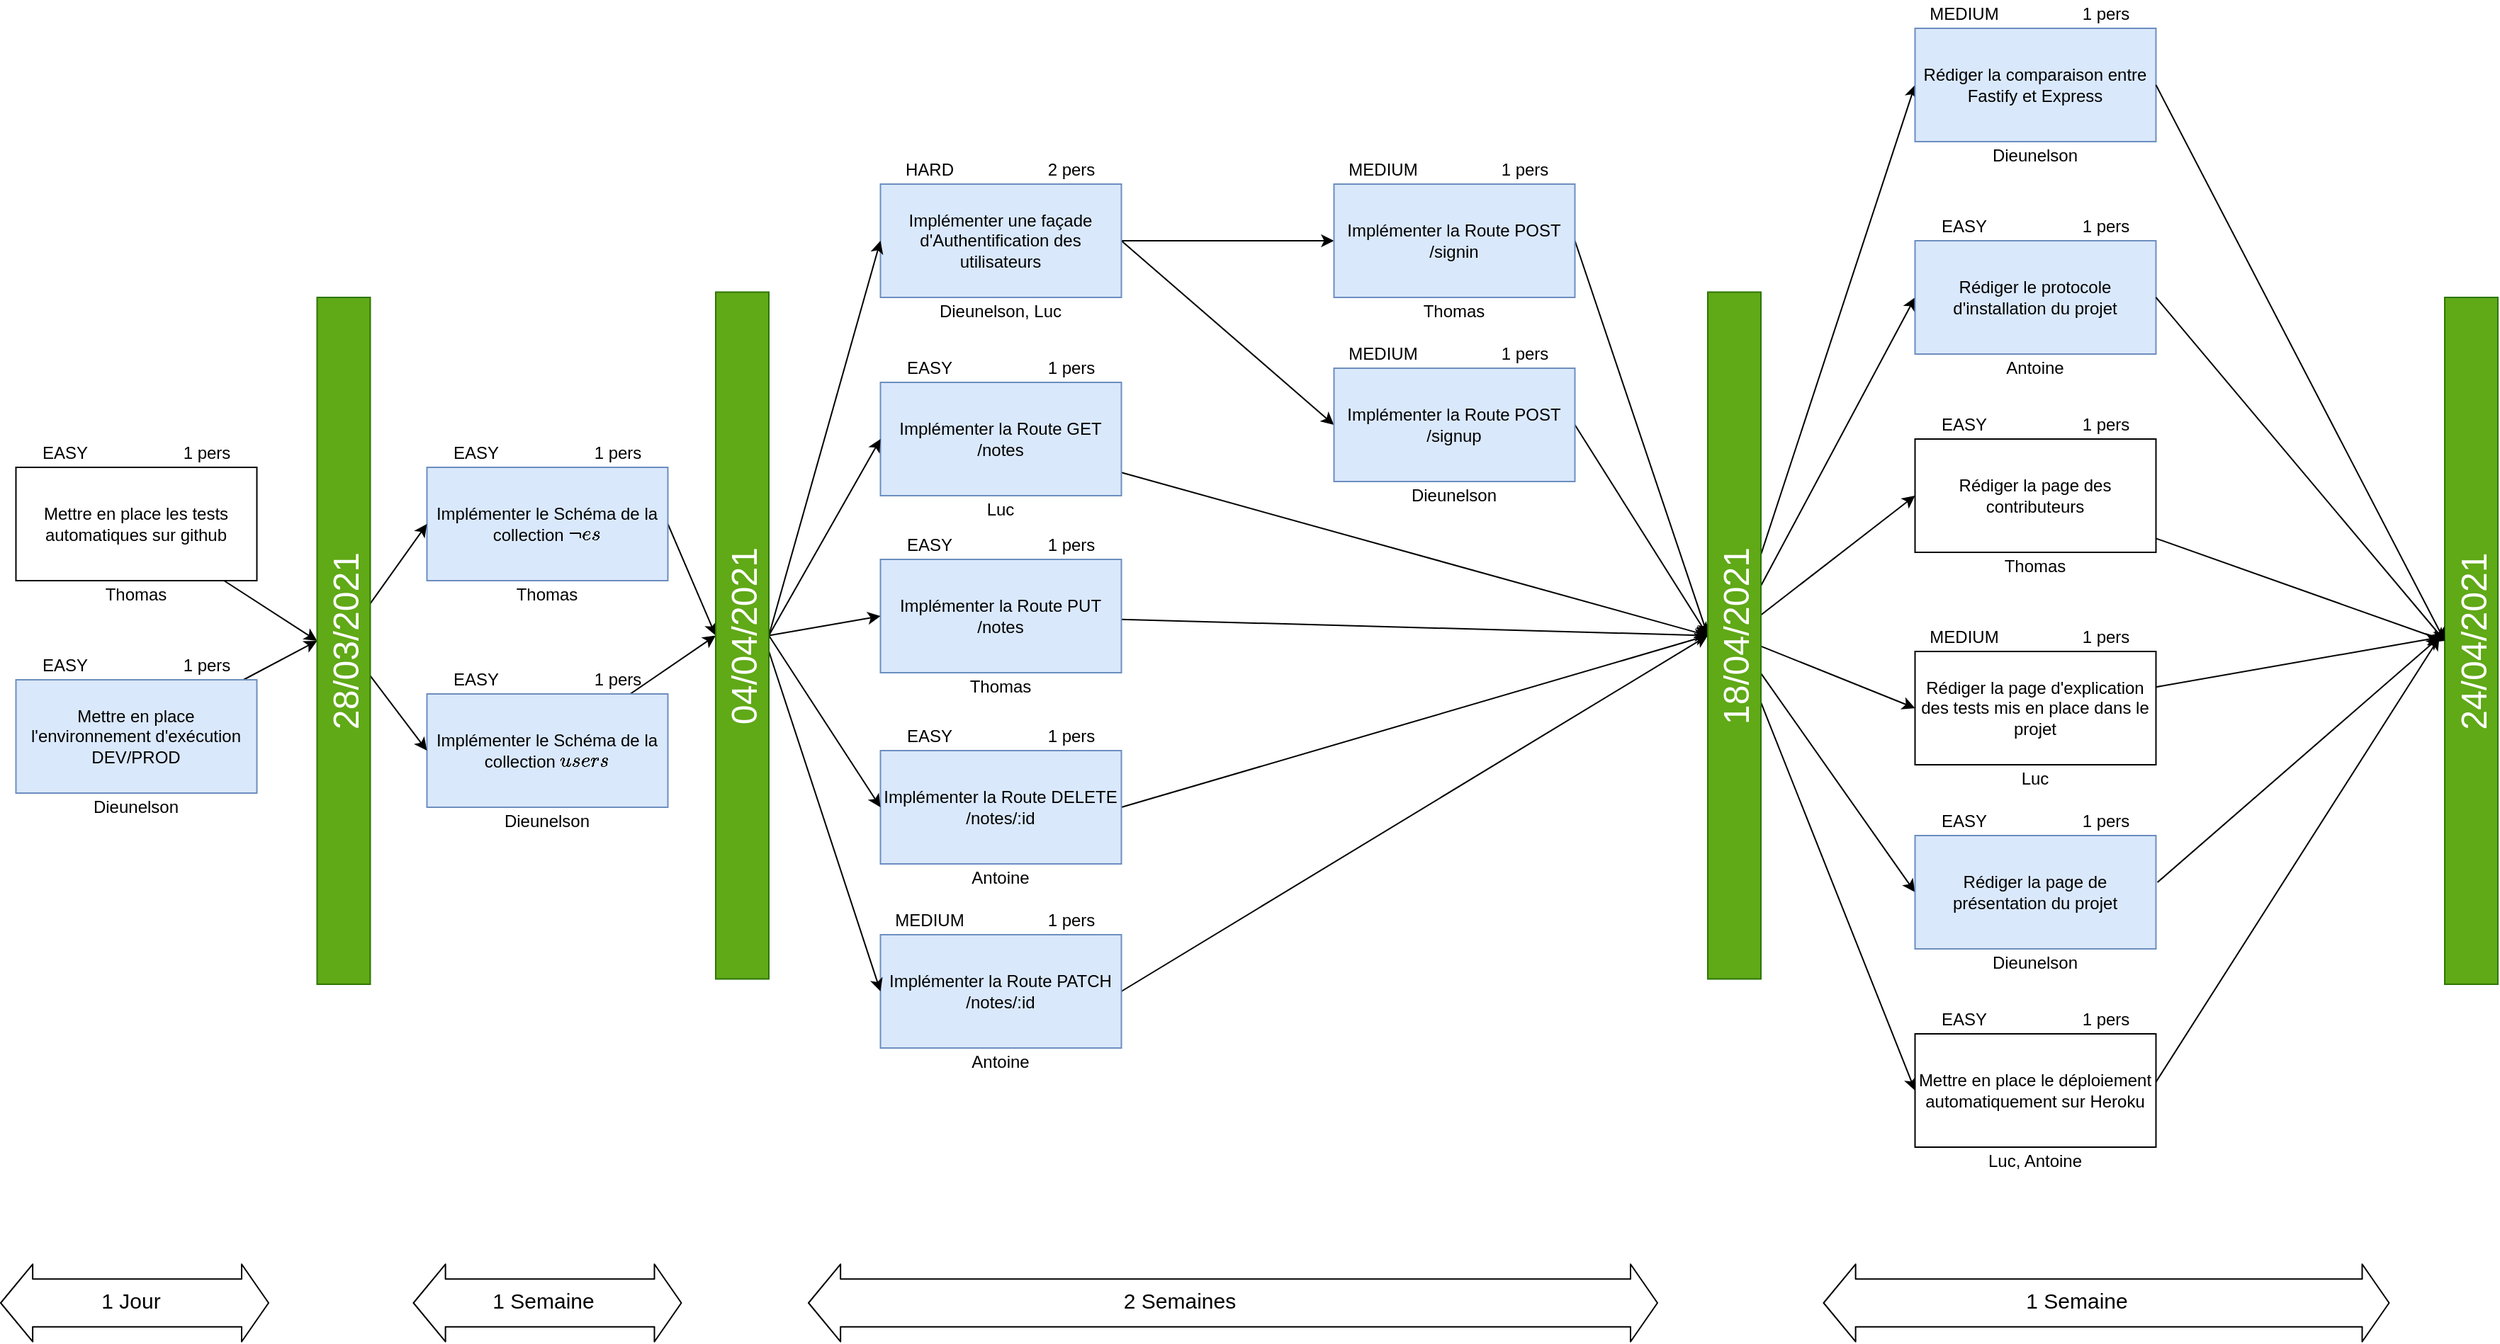 <mxfile version="14.4.3" type="device"><diagram id="i-ojOL6NpNpoXM6lNAal" name="Page-1"><mxGraphModel dx="2172" dy="1612" grid="1" gridSize="10" guides="1" tooltips="1" connect="1" arrows="1" fold="1" page="1" pageScale="1" pageWidth="850" pageHeight="1100" math="0" shadow="0"><root><mxCell id="0"/><mxCell id="1" parent="0"/><mxCell id="rEENhcQe33hdsMdvbnNJ-15" style="rounded=0;orthogonalLoop=1;jettySize=auto;html=1;entryX=0.5;entryY=0;entryDx=0;entryDy=0;" parent="1" source="rEENhcQe33hdsMdvbnNJ-1" target="rEENhcQe33hdsMdvbnNJ-14" edge="1"><mxGeometry relative="1" as="geometry"/></mxCell><mxCell id="rEENhcQe33hdsMdvbnNJ-1" value="Mettre en place les tests automatiques sur github" style="rounded=0;whiteSpace=wrap;html=1;" parent="1" vertex="1"><mxGeometry x="121.25" y="450" width="170" height="80" as="geometry"/></mxCell><mxCell id="rEENhcQe33hdsMdvbnNJ-16" style="edgeStyle=none;rounded=0;orthogonalLoop=1;jettySize=auto;html=1;entryX=0.5;entryY=0;entryDx=0;entryDy=0;" parent="1" source="rEENhcQe33hdsMdvbnNJ-4" target="rEENhcQe33hdsMdvbnNJ-14" edge="1"><mxGeometry relative="1" as="geometry"/></mxCell><mxCell id="rEENhcQe33hdsMdvbnNJ-4" value="Mettre en place l'environnement d'exécution DEV/PROD" style="rounded=0;whiteSpace=wrap;html=1;fillColor=#dae8fc;strokeColor=#6c8ebf;" parent="1" vertex="1"><mxGeometry x="121.25" y="600" width="170" height="80" as="geometry"/></mxCell><mxCell id="rEENhcQe33hdsMdvbnNJ-20" style="edgeStyle=none;rounded=0;orthogonalLoop=1;jettySize=auto;html=1;entryX=0.5;entryY=0;entryDx=0;entryDy=0;exitX=1;exitY=0.5;exitDx=0;exitDy=0;" parent="1" source="rEENhcQe33hdsMdvbnNJ-5" target="YGO5GV4Z8s5YqzsS5OAP-1" edge="1"><mxGeometry relative="1" as="geometry"><mxPoint x="621.25" y="570" as="targetPoint"/></mxGeometry></mxCell><mxCell id="rEENhcQe33hdsMdvbnNJ-5" value="Implémenter le Schéma de la collection `notes`" style="rounded=0;whiteSpace=wrap;html=1;fillColor=#dae8fc;strokeColor=#6c8ebf;" parent="1" vertex="1"><mxGeometry x="411.25" y="450" width="170" height="80" as="geometry"/></mxCell><mxCell id="rEENhcQe33hdsMdvbnNJ-22" style="edgeStyle=none;rounded=0;orthogonalLoop=1;jettySize=auto;html=1;entryX=0.5;entryY=0;entryDx=0;entryDy=0;" parent="1" source="rEENhcQe33hdsMdvbnNJ-6" target="YGO5GV4Z8s5YqzsS5OAP-1" edge="1"><mxGeometry relative="1" as="geometry"><mxPoint x="621.25" y="570" as="targetPoint"/></mxGeometry></mxCell><mxCell id="rEENhcQe33hdsMdvbnNJ-6" value="Implémenter le Schéma de la collection `users`" style="rounded=0;whiteSpace=wrap;html=1;fillColor=#dae8fc;strokeColor=#6c8ebf;" parent="1" vertex="1"><mxGeometry x="411.25" y="610" width="170" height="80" as="geometry"/></mxCell><mxCell id="rEENhcQe33hdsMdvbnNJ-28" style="edgeStyle=none;rounded=0;orthogonalLoop=1;jettySize=auto;html=1;entryX=0;entryY=0.5;entryDx=0;entryDy=0;exitX=1;exitY=0.5;exitDx=0;exitDy=0;" parent="1" source="rEENhcQe33hdsMdvbnNJ-7" target="rEENhcQe33hdsMdvbnNJ-12" edge="1"><mxGeometry relative="1" as="geometry"/></mxCell><mxCell id="rEENhcQe33hdsMdvbnNJ-29" style="edgeStyle=none;rounded=0;orthogonalLoop=1;jettySize=auto;html=1;entryX=0;entryY=0.5;entryDx=0;entryDy=0;exitX=1;exitY=0.5;exitDx=0;exitDy=0;" parent="1" source="rEENhcQe33hdsMdvbnNJ-7" target="rEENhcQe33hdsMdvbnNJ-13" edge="1"><mxGeometry relative="1" as="geometry"/></mxCell><mxCell id="rEENhcQe33hdsMdvbnNJ-7" value="Implémenter une façade d'Authentification des utilisateurs" style="rounded=0;whiteSpace=wrap;html=1;fillColor=#dae8fc;strokeColor=#6c8ebf;" parent="1" vertex="1"><mxGeometry x="731.25" y="250" width="170" height="80" as="geometry"/></mxCell><mxCell id="rEENhcQe33hdsMdvbnNJ-35" style="edgeStyle=none;rounded=0;orthogonalLoop=1;jettySize=auto;html=1;entryX=0.5;entryY=0;entryDx=0;entryDy=0;exitX=1;exitY=0.5;exitDx=0;exitDy=0;" parent="1" source="rEENhcQe33hdsMdvbnNJ-8" target="YGO5GV4Z8s5YqzsS5OAP-3" edge="1"><mxGeometry relative="1" as="geometry"><mxPoint x="1306.25" y="555" as="targetPoint"/></mxGeometry></mxCell><mxCell id="rEENhcQe33hdsMdvbnNJ-8" value="Implémenter la Route DELETE /notes/:id" style="rounded=0;whiteSpace=wrap;html=1;fillColor=#dae8fc;strokeColor=#6c8ebf;" parent="1" vertex="1"><mxGeometry x="731.25" y="650" width="170" height="80" as="geometry"/></mxCell><mxCell id="rEENhcQe33hdsMdvbnNJ-36" style="edgeStyle=none;rounded=0;orthogonalLoop=1;jettySize=auto;html=1;entryX=0.5;entryY=0;entryDx=0;entryDy=0;exitX=1;exitY=0.5;exitDx=0;exitDy=0;" parent="1" source="rEENhcQe33hdsMdvbnNJ-9" target="YGO5GV4Z8s5YqzsS5OAP-3" edge="1"><mxGeometry relative="1" as="geometry"><mxPoint x="1306.25" y="555" as="targetPoint"/></mxGeometry></mxCell><mxCell id="rEENhcQe33hdsMdvbnNJ-9" value="Implémenter la Route PATCH /notes/:id" style="rounded=0;whiteSpace=wrap;html=1;fillColor=#dae8fc;strokeColor=#6c8ebf;" parent="1" vertex="1"><mxGeometry x="731.25" y="780" width="170" height="80" as="geometry"/></mxCell><mxCell id="rEENhcQe33hdsMdvbnNJ-34" style="edgeStyle=none;rounded=0;orthogonalLoop=1;jettySize=auto;html=1;entryX=0.5;entryY=0;entryDx=0;entryDy=0;" parent="1" source="rEENhcQe33hdsMdvbnNJ-10" target="YGO5GV4Z8s5YqzsS5OAP-3" edge="1"><mxGeometry relative="1" as="geometry"><mxPoint x="1306.25" y="555" as="targetPoint"/></mxGeometry></mxCell><mxCell id="rEENhcQe33hdsMdvbnNJ-10" value="Implémenter la Route PUT /notes" style="rounded=0;whiteSpace=wrap;html=1;fillColor=#dae8fc;strokeColor=#6c8ebf;" parent="1" vertex="1"><mxGeometry x="731.25" y="515" width="170" height="80" as="geometry"/></mxCell><mxCell id="rEENhcQe33hdsMdvbnNJ-33" style="edgeStyle=none;rounded=0;orthogonalLoop=1;jettySize=auto;html=1;entryX=0.5;entryY=0;entryDx=0;entryDy=0;" parent="1" source="rEENhcQe33hdsMdvbnNJ-11" target="YGO5GV4Z8s5YqzsS5OAP-3" edge="1"><mxGeometry relative="1" as="geometry"><mxPoint x="1306.25" y="555" as="targetPoint"/></mxGeometry></mxCell><mxCell id="rEENhcQe33hdsMdvbnNJ-11" value="Implémenter la Route GET /notes" style="rounded=0;whiteSpace=wrap;html=1;fillColor=#dae8fc;strokeColor=#6c8ebf;" parent="1" vertex="1"><mxGeometry x="731.25" y="390" width="170" height="80" as="geometry"/></mxCell><mxCell id="rEENhcQe33hdsMdvbnNJ-31" style="rounded=0;orthogonalLoop=1;jettySize=auto;html=1;entryX=0.5;entryY=0;entryDx=0;entryDy=0;exitX=1;exitY=0.5;exitDx=0;exitDy=0;" parent="1" source="rEENhcQe33hdsMdvbnNJ-12" target="YGO5GV4Z8s5YqzsS5OAP-3" edge="1"><mxGeometry relative="1" as="geometry"><mxPoint x="1306.25" y="555" as="targetPoint"/></mxGeometry></mxCell><mxCell id="rEENhcQe33hdsMdvbnNJ-12" value="Implémenter la Route POST /signin" style="rounded=0;whiteSpace=wrap;html=1;fillColor=#dae8fc;strokeColor=#6c8ebf;" parent="1" vertex="1"><mxGeometry x="1051.25" y="250" width="170" height="80" as="geometry"/></mxCell><mxCell id="rEENhcQe33hdsMdvbnNJ-32" style="edgeStyle=none;rounded=0;orthogonalLoop=1;jettySize=auto;html=1;exitX=1;exitY=0.5;exitDx=0;exitDy=0;entryX=0.5;entryY=0;entryDx=0;entryDy=0;" parent="1" source="rEENhcQe33hdsMdvbnNJ-13" edge="1" target="YGO5GV4Z8s5YqzsS5OAP-3"><mxGeometry relative="1" as="geometry"><mxPoint x="1311.25" y="560" as="targetPoint"/></mxGeometry></mxCell><mxCell id="rEENhcQe33hdsMdvbnNJ-13" value="Implémenter la Route POST /signup" style="rounded=0;whiteSpace=wrap;html=1;fillColor=#dae8fc;strokeColor=#6c8ebf;" parent="1" vertex="1"><mxGeometry x="1051.25" y="380" width="170" height="80" as="geometry"/></mxCell><mxCell id="rEENhcQe33hdsMdvbnNJ-17" style="edgeStyle=none;rounded=0;orthogonalLoop=1;jettySize=auto;html=1;entryX=0;entryY=0.5;entryDx=0;entryDy=0;" parent="1" source="rEENhcQe33hdsMdvbnNJ-14" target="rEENhcQe33hdsMdvbnNJ-5" edge="1"><mxGeometry relative="1" as="geometry"/></mxCell><mxCell id="rEENhcQe33hdsMdvbnNJ-18" style="edgeStyle=none;rounded=0;orthogonalLoop=1;jettySize=auto;html=1;entryX=0;entryY=0.5;entryDx=0;entryDy=0;" parent="1" source="rEENhcQe33hdsMdvbnNJ-14" target="rEENhcQe33hdsMdvbnNJ-6" edge="1"><mxGeometry relative="1" as="geometry"/></mxCell><mxCell id="rEENhcQe33hdsMdvbnNJ-14" value="&lt;font style=&quot;font-size: 25px&quot;&gt;28/03/2021&lt;/font&gt;" style="rounded=0;whiteSpace=wrap;html=1;fillColor=#60a917;strokeColor=#2D7600;fontColor=#ffffff;rotation=-90;" parent="1" vertex="1"><mxGeometry x="110" y="553.75" width="485" height="37.5" as="geometry"/></mxCell><mxCell id="rEENhcQe33hdsMdvbnNJ-23" style="edgeStyle=none;rounded=0;orthogonalLoop=1;jettySize=auto;html=1;entryX=0;entryY=0.5;entryDx=0;entryDy=0;exitX=0.5;exitY=1;exitDx=0;exitDy=0;" parent="1" source="YGO5GV4Z8s5YqzsS5OAP-1" target="rEENhcQe33hdsMdvbnNJ-7" edge="1"><mxGeometry relative="1" as="geometry"><mxPoint x="641.25" y="542" as="sourcePoint"/></mxGeometry></mxCell><mxCell id="rEENhcQe33hdsMdvbnNJ-24" style="edgeStyle=none;rounded=0;orthogonalLoop=1;jettySize=auto;html=1;entryX=0;entryY=0.5;entryDx=0;entryDy=0;exitX=0.5;exitY=1;exitDx=0;exitDy=0;" parent="1" source="YGO5GV4Z8s5YqzsS5OAP-1" target="rEENhcQe33hdsMdvbnNJ-11" edge="1"><mxGeometry relative="1" as="geometry"><mxPoint x="641.25" y="556" as="sourcePoint"/></mxGeometry></mxCell><mxCell id="rEENhcQe33hdsMdvbnNJ-25" style="edgeStyle=none;rounded=0;orthogonalLoop=1;jettySize=auto;html=1;entryX=0;entryY=0.5;entryDx=0;entryDy=0;exitX=0.5;exitY=1;exitDx=0;exitDy=0;" parent="1" source="YGO5GV4Z8s5YqzsS5OAP-1" target="rEENhcQe33hdsMdvbnNJ-10" edge="1"><mxGeometry relative="1" as="geometry"><mxPoint x="641.25" y="568.5" as="sourcePoint"/></mxGeometry></mxCell><mxCell id="rEENhcQe33hdsMdvbnNJ-26" style="edgeStyle=none;rounded=0;orthogonalLoop=1;jettySize=auto;html=1;entryX=0;entryY=0.5;entryDx=0;entryDy=0;exitX=0.5;exitY=1;exitDx=0;exitDy=0;" parent="1" source="YGO5GV4Z8s5YqzsS5OAP-1" target="rEENhcQe33hdsMdvbnNJ-8" edge="1"><mxGeometry relative="1" as="geometry"><mxPoint x="641.25" y="582" as="sourcePoint"/></mxGeometry></mxCell><mxCell id="rEENhcQe33hdsMdvbnNJ-27" style="edgeStyle=none;rounded=0;orthogonalLoop=1;jettySize=auto;html=1;entryX=0;entryY=0.5;entryDx=0;entryDy=0;exitX=0.477;exitY=1;exitDx=0;exitDy=0;exitPerimeter=0;" parent="1" source="YGO5GV4Z8s5YqzsS5OAP-1" target="rEENhcQe33hdsMdvbnNJ-9" edge="1"><mxGeometry relative="1" as="geometry"><mxPoint x="641.25" y="595" as="sourcePoint"/></mxGeometry></mxCell><mxCell id="rEENhcQe33hdsMdvbnNJ-37" style="edgeStyle=none;rounded=0;orthogonalLoop=1;jettySize=auto;html=1;entryX=0;entryY=0.5;entryDx=0;entryDy=0;" parent="1" source="YGO5GV4Z8s5YqzsS5OAP-3" target="rEENhcQe33hdsMdvbnNJ-2" edge="1"><mxGeometry relative="1" as="geometry"><mxPoint x="1326.25" y="555" as="sourcePoint"/></mxGeometry></mxCell><mxCell id="rEENhcQe33hdsMdvbnNJ-38" value="1 pers" style="text;html=1;strokeColor=none;fillColor=none;align=center;verticalAlign=middle;whiteSpace=wrap;rounded=0;" parent="1" vertex="1"><mxGeometry x="221.25" y="430" width="70" height="20" as="geometry"/></mxCell><mxCell id="rEENhcQe33hdsMdvbnNJ-39" value="1 pers" style="text;html=1;strokeColor=none;fillColor=none;align=center;verticalAlign=middle;whiteSpace=wrap;rounded=0;" parent="1" vertex="1"><mxGeometry x="511.25" y="430" width="70" height="20" as="geometry"/></mxCell><mxCell id="rEENhcQe33hdsMdvbnNJ-40" value="1 pers" style="text;html=1;strokeColor=none;fillColor=none;align=center;verticalAlign=middle;whiteSpace=wrap;rounded=0;" parent="1" vertex="1"><mxGeometry x="511.25" y="590" width="70" height="20" as="geometry"/></mxCell><mxCell id="rEENhcQe33hdsMdvbnNJ-41" value="2 pers" style="text;html=1;strokeColor=none;fillColor=none;align=center;verticalAlign=middle;whiteSpace=wrap;rounded=0;" parent="1" vertex="1"><mxGeometry x="831.25" y="230" width="70" height="20" as="geometry"/></mxCell><mxCell id="rEENhcQe33hdsMdvbnNJ-42" value="1 pers" style="text;html=1;strokeColor=none;fillColor=none;align=center;verticalAlign=middle;whiteSpace=wrap;rounded=0;" parent="1" vertex="1"><mxGeometry x="831.25" y="370" width="70" height="20" as="geometry"/></mxCell><mxCell id="rEENhcQe33hdsMdvbnNJ-43" value="1 pers" style="text;html=1;strokeColor=none;fillColor=none;align=center;verticalAlign=middle;whiteSpace=wrap;rounded=0;" parent="1" vertex="1"><mxGeometry x="831.25" y="495" width="70" height="20" as="geometry"/></mxCell><mxCell id="rEENhcQe33hdsMdvbnNJ-44" value="1 pers" style="text;html=1;strokeColor=none;fillColor=none;align=center;verticalAlign=middle;whiteSpace=wrap;rounded=0;" parent="1" vertex="1"><mxGeometry x="831.25" y="630" width="70" height="20" as="geometry"/></mxCell><mxCell id="rEENhcQe33hdsMdvbnNJ-45" value="1 pers" style="text;html=1;strokeColor=none;fillColor=none;align=center;verticalAlign=middle;whiteSpace=wrap;rounded=0;" parent="1" vertex="1"><mxGeometry x="831.25" y="760" width="70" height="20" as="geometry"/></mxCell><mxCell id="rEENhcQe33hdsMdvbnNJ-46" value="1 pers" style="text;html=1;strokeColor=none;fillColor=none;align=center;verticalAlign=middle;whiteSpace=wrap;rounded=0;" parent="1" vertex="1"><mxGeometry x="221.25" y="580" width="70" height="20" as="geometry"/></mxCell><mxCell id="rEENhcQe33hdsMdvbnNJ-47" value="1 pers" style="text;html=1;strokeColor=none;fillColor=none;align=center;verticalAlign=middle;whiteSpace=wrap;rounded=0;" parent="1" vertex="1"><mxGeometry x="1151.25" y="230" width="70" height="20" as="geometry"/></mxCell><mxCell id="rEENhcQe33hdsMdvbnNJ-48" value="1 pers" style="text;html=1;strokeColor=none;fillColor=none;align=center;verticalAlign=middle;whiteSpace=wrap;rounded=0;" parent="1" vertex="1"><mxGeometry x="1151.25" y="360" width="70" height="20" as="geometry"/></mxCell><mxCell id="rEENhcQe33hdsMdvbnNJ-51" value="MEDIUM" style="text;html=1;strokeColor=none;fillColor=none;align=center;verticalAlign=middle;whiteSpace=wrap;rounded=0;" parent="1" vertex="1"><mxGeometry x="1051.25" y="230" width="70" height="20" as="geometry"/></mxCell><mxCell id="rEENhcQe33hdsMdvbnNJ-52" value="MEDIUM" style="text;html=1;strokeColor=none;fillColor=none;align=center;verticalAlign=middle;whiteSpace=wrap;rounded=0;" parent="1" vertex="1"><mxGeometry x="1051.25" y="360" width="70" height="20" as="geometry"/></mxCell><mxCell id="rEENhcQe33hdsMdvbnNJ-53" value="HARD" style="text;html=1;strokeColor=none;fillColor=none;align=center;verticalAlign=middle;whiteSpace=wrap;rounded=0;" parent="1" vertex="1"><mxGeometry x="731.25" y="230" width="70" height="20" as="geometry"/></mxCell><mxCell id="rEENhcQe33hdsMdvbnNJ-54" value="EASY" style="text;html=1;strokeColor=none;fillColor=none;align=center;verticalAlign=middle;whiteSpace=wrap;rounded=0;" parent="1" vertex="1"><mxGeometry x="731.25" y="370" width="70" height="20" as="geometry"/></mxCell><mxCell id="rEENhcQe33hdsMdvbnNJ-55" value="EASY" style="text;html=1;strokeColor=none;fillColor=none;align=center;verticalAlign=middle;whiteSpace=wrap;rounded=0;" parent="1" vertex="1"><mxGeometry x="731.25" y="495" width="70" height="20" as="geometry"/></mxCell><mxCell id="rEENhcQe33hdsMdvbnNJ-56" value="EASY" style="text;html=1;strokeColor=none;fillColor=none;align=center;verticalAlign=middle;whiteSpace=wrap;rounded=0;" parent="1" vertex="1"><mxGeometry x="731.25" y="630" width="70" height="20" as="geometry"/></mxCell><mxCell id="rEENhcQe33hdsMdvbnNJ-57" value="MEDIUM" style="text;html=1;strokeColor=none;fillColor=none;align=center;verticalAlign=middle;whiteSpace=wrap;rounded=0;" parent="1" vertex="1"><mxGeometry x="731.25" y="760" width="70" height="20" as="geometry"/></mxCell><mxCell id="rEENhcQe33hdsMdvbnNJ-58" value="EASY" style="text;html=1;strokeColor=none;fillColor=none;align=center;verticalAlign=middle;whiteSpace=wrap;rounded=0;" parent="1" vertex="1"><mxGeometry x="411.25" y="430" width="70" height="20" as="geometry"/></mxCell><mxCell id="rEENhcQe33hdsMdvbnNJ-59" value="EASY" style="text;html=1;strokeColor=none;fillColor=none;align=center;verticalAlign=middle;whiteSpace=wrap;rounded=0;" parent="1" vertex="1"><mxGeometry x="411.25" y="590" width="70" height="20" as="geometry"/></mxCell><mxCell id="rEENhcQe33hdsMdvbnNJ-60" value="EASY" style="text;html=1;strokeColor=none;fillColor=none;align=center;verticalAlign=middle;whiteSpace=wrap;rounded=0;" parent="1" vertex="1"><mxGeometry x="121.25" y="580" width="70" height="20" as="geometry"/></mxCell><mxCell id="rEENhcQe33hdsMdvbnNJ-61" value="EASY" style="text;html=1;strokeColor=none;fillColor=none;align=center;verticalAlign=middle;whiteSpace=wrap;rounded=0;" parent="1" vertex="1"><mxGeometry x="121.25" y="430" width="70" height="20" as="geometry"/></mxCell><mxCell id="rEENhcQe33hdsMdvbnNJ-62" value="Antoine" style="text;html=1;strokeColor=none;fillColor=none;align=center;verticalAlign=middle;whiteSpace=wrap;rounded=0;" parent="1" vertex="1"><mxGeometry x="781.25" y="860" width="70" height="20" as="geometry"/></mxCell><mxCell id="rEENhcQe33hdsMdvbnNJ-63" value="Antoine" style="text;html=1;strokeColor=none;fillColor=none;align=center;verticalAlign=middle;whiteSpace=wrap;rounded=0;" parent="1" vertex="1"><mxGeometry x="781.25" y="730" width="70" height="20" as="geometry"/></mxCell><mxCell id="rEENhcQe33hdsMdvbnNJ-64" value="Thomas" style="text;html=1;strokeColor=none;fillColor=none;align=center;verticalAlign=middle;whiteSpace=wrap;rounded=0;" parent="1" vertex="1"><mxGeometry x="781.25" y="595" width="70" height="20" as="geometry"/></mxCell><mxCell id="rEENhcQe33hdsMdvbnNJ-65" value="Luc" style="text;html=1;strokeColor=none;fillColor=none;align=center;verticalAlign=middle;whiteSpace=wrap;rounded=0;" parent="1" vertex="1"><mxGeometry x="781.25" y="470" width="70" height="20" as="geometry"/></mxCell><mxCell id="rEENhcQe33hdsMdvbnNJ-66" value="Dieunelson, Luc" style="text;html=1;strokeColor=none;fillColor=none;align=center;verticalAlign=middle;whiteSpace=wrap;rounded=0;" parent="1" vertex="1"><mxGeometry x="756.25" y="330" width="120" height="20" as="geometry"/></mxCell><mxCell id="rEENhcQe33hdsMdvbnNJ-67" value="Dieunelson" style="text;html=1;strokeColor=none;fillColor=none;align=center;verticalAlign=middle;whiteSpace=wrap;rounded=0;" parent="1" vertex="1"><mxGeometry x="146.25" y="680" width="120" height="20" as="geometry"/></mxCell><mxCell id="rEENhcQe33hdsMdvbnNJ-68" value="Thomas" style="text;html=1;strokeColor=none;fillColor=none;align=center;verticalAlign=middle;whiteSpace=wrap;rounded=0;" parent="1" vertex="1"><mxGeometry x="1076.25" y="330" width="120" height="20" as="geometry"/></mxCell><mxCell id="rEENhcQe33hdsMdvbnNJ-69" value="Dieunelson" style="text;html=1;strokeColor=none;fillColor=none;align=center;verticalAlign=middle;whiteSpace=wrap;rounded=0;" parent="1" vertex="1"><mxGeometry x="1076.25" y="460" width="120" height="20" as="geometry"/></mxCell><mxCell id="rEENhcQe33hdsMdvbnNJ-70" value="Thomas" style="text;html=1;strokeColor=none;fillColor=none;align=center;verticalAlign=middle;whiteSpace=wrap;rounded=0;" parent="1" vertex="1"><mxGeometry x="436.25" y="530" width="120" height="20" as="geometry"/></mxCell><mxCell id="rEENhcQe33hdsMdvbnNJ-71" value="Dieunelson" style="text;html=1;strokeColor=none;fillColor=none;align=center;verticalAlign=middle;whiteSpace=wrap;rounded=0;" parent="1" vertex="1"><mxGeometry x="436.25" y="690" width="120" height="20" as="geometry"/></mxCell><mxCell id="rEENhcQe33hdsMdvbnNJ-72" value="Thomas" style="text;html=1;strokeColor=none;fillColor=none;align=center;verticalAlign=middle;whiteSpace=wrap;rounded=0;" parent="1" vertex="1"><mxGeometry x="146.25" y="530" width="120" height="20" as="geometry"/></mxCell><mxCell id="YGO5GV4Z8s5YqzsS5OAP-1" value="&lt;font style=&quot;font-size: 25px&quot;&gt;04/04/2021&lt;/font&gt;" style="rounded=0;whiteSpace=wrap;html=1;fillColor=#60a917;strokeColor=#2D7600;fontColor=#ffffff;rotation=-90;" vertex="1" parent="1"><mxGeometry x="391.25" y="550" width="485" height="37.5" as="geometry"/></mxCell><mxCell id="YGO5GV4Z8s5YqzsS5OAP-11" style="rounded=0;orthogonalLoop=1;jettySize=auto;html=1;entryX=0;entryY=0.5;entryDx=0;entryDy=0;" edge="1" parent="1" source="YGO5GV4Z8s5YqzsS5OAP-3" target="YGO5GV4Z8s5YqzsS5OAP-7"><mxGeometry relative="1" as="geometry"/></mxCell><mxCell id="YGO5GV4Z8s5YqzsS5OAP-33" style="edgeStyle=none;rounded=0;orthogonalLoop=1;jettySize=auto;html=1;entryX=0;entryY=0.5;entryDx=0;entryDy=0;" edge="1" parent="1" source="YGO5GV4Z8s5YqzsS5OAP-3" target="YGO5GV4Z8s5YqzsS5OAP-13"><mxGeometry relative="1" as="geometry"/></mxCell><mxCell id="YGO5GV4Z8s5YqzsS5OAP-34" style="edgeStyle=none;rounded=0;orthogonalLoop=1;jettySize=auto;html=1;entryX=0;entryY=0.5;entryDx=0;entryDy=0;" edge="1" parent="1" source="YGO5GV4Z8s5YqzsS5OAP-3" target="YGO5GV4Z8s5YqzsS5OAP-18"><mxGeometry relative="1" as="geometry"/></mxCell><mxCell id="YGO5GV4Z8s5YqzsS5OAP-35" style="edgeStyle=none;rounded=0;orthogonalLoop=1;jettySize=auto;html=1;entryX=0;entryY=0.5;entryDx=0;entryDy=0;" edge="1" parent="1" source="YGO5GV4Z8s5YqzsS5OAP-3" target="YGO5GV4Z8s5YqzsS5OAP-23"><mxGeometry relative="1" as="geometry"/></mxCell><mxCell id="YGO5GV4Z8s5YqzsS5OAP-36" style="edgeStyle=none;rounded=0;orthogonalLoop=1;jettySize=auto;html=1;entryX=0;entryY=0.5;entryDx=0;entryDy=0;" edge="1" parent="1" source="YGO5GV4Z8s5YqzsS5OAP-3" target="YGO5GV4Z8s5YqzsS5OAP-29"><mxGeometry relative="1" as="geometry"/></mxCell><mxCell id="YGO5GV4Z8s5YqzsS5OAP-3" value="&lt;font style=&quot;font-size: 25px&quot;&gt;18/04/2021&lt;/font&gt;" style="rounded=0;whiteSpace=wrap;html=1;fillColor=#60a917;strokeColor=#2D7600;fontColor=#ffffff;rotation=-90;" vertex="1" parent="1"><mxGeometry x="1091.25" y="550" width="485" height="37.5" as="geometry"/></mxCell><mxCell id="YGO5GV4Z8s5YqzsS5OAP-4" value="&lt;font style=&quot;font-size: 25px&quot;&gt;24/04/2021&lt;/font&gt;" style="rounded=0;whiteSpace=wrap;html=1;fillColor=#60a917;strokeColor=#2D7600;fontColor=#ffffff;rotation=-90;" vertex="1" parent="1"><mxGeometry x="1611.25" y="553.75" width="485" height="37.5" as="geometry"/></mxCell><mxCell id="YGO5GV4Z8s5YqzsS5OAP-5" value="" style="group" vertex="1" connectable="0" parent="1"><mxGeometry x="1461.25" y="830" width="170" height="120" as="geometry"/></mxCell><mxCell id="rEENhcQe33hdsMdvbnNJ-2" value="Mettre en place le déploiement automatiquement sur Heroku" style="rounded=0;whiteSpace=wrap;html=1;" parent="YGO5GV4Z8s5YqzsS5OAP-5" vertex="1"><mxGeometry y="20" width="170" height="80" as="geometry"/></mxCell><mxCell id="rEENhcQe33hdsMdvbnNJ-49" value="1 pers" style="text;html=1;strokeColor=none;fillColor=none;align=center;verticalAlign=middle;whiteSpace=wrap;rounded=0;" parent="YGO5GV4Z8s5YqzsS5OAP-5" vertex="1"><mxGeometry x="100" width="70" height="20" as="geometry"/></mxCell><mxCell id="rEENhcQe33hdsMdvbnNJ-50" value="EASY" style="text;html=1;strokeColor=none;fillColor=none;align=center;verticalAlign=middle;whiteSpace=wrap;rounded=0;" parent="YGO5GV4Z8s5YqzsS5OAP-5" vertex="1"><mxGeometry width="70" height="20" as="geometry"/></mxCell><mxCell id="rEENhcQe33hdsMdvbnNJ-73" value="Luc, Antoine" style="text;html=1;strokeColor=none;fillColor=none;align=center;verticalAlign=middle;whiteSpace=wrap;rounded=0;" parent="YGO5GV4Z8s5YqzsS5OAP-5" vertex="1"><mxGeometry x="25" y="100" width="120" height="20" as="geometry"/></mxCell><mxCell id="YGO5GV4Z8s5YqzsS5OAP-6" value="" style="group" vertex="1" connectable="0" parent="1"><mxGeometry x="1461.25" y="170" width="170" height="120" as="geometry"/></mxCell><mxCell id="YGO5GV4Z8s5YqzsS5OAP-7" value="Rédiger la comparaison entre Fastify et Express" style="rounded=0;whiteSpace=wrap;html=1;fillColor=#dae8fc;strokeColor=#6c8ebf;" vertex="1" parent="YGO5GV4Z8s5YqzsS5OAP-6"><mxGeometry y="-30" width="170" height="80" as="geometry"/></mxCell><mxCell id="YGO5GV4Z8s5YqzsS5OAP-10" value="Dieunelson" style="text;html=1;strokeColor=none;fillColor=none;align=center;verticalAlign=middle;whiteSpace=wrap;rounded=0;" vertex="1" parent="YGO5GV4Z8s5YqzsS5OAP-6"><mxGeometry x="25" y="50" width="120" height="20" as="geometry"/></mxCell><mxCell id="YGO5GV4Z8s5YqzsS5OAP-12" value="" style="group" vertex="1" connectable="0" parent="1"><mxGeometry x="1461.25" y="270" width="170" height="120" as="geometry"/></mxCell><mxCell id="YGO5GV4Z8s5YqzsS5OAP-13" value="Rédiger le protocole d'installation du projet" style="rounded=0;whiteSpace=wrap;html=1;fillColor=#dae8fc;strokeColor=#6c8ebf;" vertex="1" parent="YGO5GV4Z8s5YqzsS5OAP-12"><mxGeometry y="20" width="170" height="80" as="geometry"/></mxCell><mxCell id="YGO5GV4Z8s5YqzsS5OAP-14" value="1 pers" style="text;html=1;strokeColor=none;fillColor=none;align=center;verticalAlign=middle;whiteSpace=wrap;rounded=0;" vertex="1" parent="YGO5GV4Z8s5YqzsS5OAP-12"><mxGeometry x="100" width="70" height="20" as="geometry"/></mxCell><mxCell id="YGO5GV4Z8s5YqzsS5OAP-15" value="EASY" style="text;html=1;strokeColor=none;fillColor=none;align=center;verticalAlign=middle;whiteSpace=wrap;rounded=0;" vertex="1" parent="YGO5GV4Z8s5YqzsS5OAP-12"><mxGeometry width="70" height="20" as="geometry"/></mxCell><mxCell id="YGO5GV4Z8s5YqzsS5OAP-16" value="Antoine" style="text;html=1;strokeColor=none;fillColor=none;align=center;verticalAlign=middle;whiteSpace=wrap;rounded=0;" vertex="1" parent="YGO5GV4Z8s5YqzsS5OAP-12"><mxGeometry x="25" y="100" width="120" height="20" as="geometry"/></mxCell><mxCell id="YGO5GV4Z8s5YqzsS5OAP-17" value="" style="group" vertex="1" connectable="0" parent="1"><mxGeometry x="1461.25" y="410" width="170" height="120" as="geometry"/></mxCell><mxCell id="YGO5GV4Z8s5YqzsS5OAP-18" value="Rédiger la page des contributeurs" style="rounded=0;whiteSpace=wrap;html=1;" vertex="1" parent="YGO5GV4Z8s5YqzsS5OAP-17"><mxGeometry y="20" width="170" height="80" as="geometry"/></mxCell><mxCell id="YGO5GV4Z8s5YqzsS5OAP-19" value="1 pers" style="text;html=1;strokeColor=none;fillColor=none;align=center;verticalAlign=middle;whiteSpace=wrap;rounded=0;" vertex="1" parent="YGO5GV4Z8s5YqzsS5OAP-17"><mxGeometry x="100" width="70" height="20" as="geometry"/></mxCell><mxCell id="YGO5GV4Z8s5YqzsS5OAP-20" value="EASY" style="text;html=1;strokeColor=none;fillColor=none;align=center;verticalAlign=middle;whiteSpace=wrap;rounded=0;" vertex="1" parent="YGO5GV4Z8s5YqzsS5OAP-17"><mxGeometry width="70" height="20" as="geometry"/></mxCell><mxCell id="YGO5GV4Z8s5YqzsS5OAP-21" value="Thomas" style="text;html=1;strokeColor=none;fillColor=none;align=center;verticalAlign=middle;whiteSpace=wrap;rounded=0;" vertex="1" parent="YGO5GV4Z8s5YqzsS5OAP-17"><mxGeometry x="25" y="100" width="120" height="20" as="geometry"/></mxCell><mxCell id="YGO5GV4Z8s5YqzsS5OAP-22" value="" style="group" vertex="1" connectable="0" parent="1"><mxGeometry x="1461.25" y="560" width="170" height="120" as="geometry"/></mxCell><mxCell id="YGO5GV4Z8s5YqzsS5OAP-23" value="Rédiger la page d'explication des tests mis en place dans le projet" style="rounded=0;whiteSpace=wrap;html=1;" vertex="1" parent="YGO5GV4Z8s5YqzsS5OAP-22"><mxGeometry y="20" width="170" height="80" as="geometry"/></mxCell><mxCell id="YGO5GV4Z8s5YqzsS5OAP-24" value="1 pers" style="text;html=1;strokeColor=none;fillColor=none;align=center;verticalAlign=middle;whiteSpace=wrap;rounded=0;" vertex="1" parent="YGO5GV4Z8s5YqzsS5OAP-22"><mxGeometry x="100" width="70" height="20" as="geometry"/></mxCell><mxCell id="YGO5GV4Z8s5YqzsS5OAP-25" value="MEDIUM" style="text;html=1;strokeColor=none;fillColor=none;align=center;verticalAlign=middle;whiteSpace=wrap;rounded=0;" vertex="1" parent="YGO5GV4Z8s5YqzsS5OAP-22"><mxGeometry width="70" height="20" as="geometry"/></mxCell><mxCell id="YGO5GV4Z8s5YqzsS5OAP-26" value="Luc" style="text;html=1;strokeColor=none;fillColor=none;align=center;verticalAlign=middle;whiteSpace=wrap;rounded=0;" vertex="1" parent="YGO5GV4Z8s5YqzsS5OAP-22"><mxGeometry x="25" y="100" width="120" height="20" as="geometry"/></mxCell><mxCell id="YGO5GV4Z8s5YqzsS5OAP-28" value="" style="group" vertex="1" connectable="0" parent="1"><mxGeometry x="1461.25" y="690" width="170" height="120" as="geometry"/></mxCell><mxCell id="YGO5GV4Z8s5YqzsS5OAP-29" value="Rédiger la page de présentation du projet" style="rounded=0;whiteSpace=wrap;html=1;fillColor=#dae8fc;strokeColor=#6c8ebf;" vertex="1" parent="YGO5GV4Z8s5YqzsS5OAP-28"><mxGeometry y="20" width="170" height="80" as="geometry"/></mxCell><mxCell id="YGO5GV4Z8s5YqzsS5OAP-30" value="1 pers" style="text;html=1;strokeColor=none;fillColor=none;align=center;verticalAlign=middle;whiteSpace=wrap;rounded=0;" vertex="1" parent="YGO5GV4Z8s5YqzsS5OAP-28"><mxGeometry x="100" width="70" height="20" as="geometry"/></mxCell><mxCell id="YGO5GV4Z8s5YqzsS5OAP-31" value="EASY" style="text;html=1;strokeColor=none;fillColor=none;align=center;verticalAlign=middle;whiteSpace=wrap;rounded=0;" vertex="1" parent="YGO5GV4Z8s5YqzsS5OAP-28"><mxGeometry width="70" height="20" as="geometry"/></mxCell><mxCell id="YGO5GV4Z8s5YqzsS5OAP-32" value="Dieunelson" style="text;html=1;strokeColor=none;fillColor=none;align=center;verticalAlign=middle;whiteSpace=wrap;rounded=0;" vertex="1" parent="YGO5GV4Z8s5YqzsS5OAP-28"><mxGeometry x="25" y="100" width="120" height="20" as="geometry"/></mxCell><mxCell id="YGO5GV4Z8s5YqzsS5OAP-8" value="1 pers" style="text;html=1;strokeColor=none;fillColor=none;align=center;verticalAlign=middle;whiteSpace=wrap;rounded=0;" vertex="1" parent="1"><mxGeometry x="1561.25" y="120" width="70" height="20" as="geometry"/></mxCell><mxCell id="YGO5GV4Z8s5YqzsS5OAP-9" value="MEDIUM" style="text;html=1;strokeColor=none;fillColor=none;align=center;verticalAlign=middle;whiteSpace=wrap;rounded=0;" vertex="1" parent="1"><mxGeometry x="1461.25" y="120" width="70" height="20" as="geometry"/></mxCell><mxCell id="YGO5GV4Z8s5YqzsS5OAP-37" style="edgeStyle=none;rounded=0;orthogonalLoop=1;jettySize=auto;html=1;entryX=0.5;entryY=0;entryDx=0;entryDy=0;exitX=1;exitY=0.5;exitDx=0;exitDy=0;" edge="1" parent="1" source="YGO5GV4Z8s5YqzsS5OAP-7" target="YGO5GV4Z8s5YqzsS5OAP-4"><mxGeometry relative="1" as="geometry"/></mxCell><mxCell id="YGO5GV4Z8s5YqzsS5OAP-38" style="edgeStyle=none;rounded=0;orthogonalLoop=1;jettySize=auto;html=1;entryX=0.5;entryY=0;entryDx=0;entryDy=0;exitX=1;exitY=0.5;exitDx=0;exitDy=0;" edge="1" parent="1" source="YGO5GV4Z8s5YqzsS5OAP-13" target="YGO5GV4Z8s5YqzsS5OAP-4"><mxGeometry relative="1" as="geometry"/></mxCell><mxCell id="YGO5GV4Z8s5YqzsS5OAP-39" style="edgeStyle=none;rounded=0;orthogonalLoop=1;jettySize=auto;html=1;entryX=0.5;entryY=0;entryDx=0;entryDy=0;" edge="1" parent="1" source="YGO5GV4Z8s5YqzsS5OAP-18" target="YGO5GV4Z8s5YqzsS5OAP-4"><mxGeometry relative="1" as="geometry"/></mxCell><mxCell id="YGO5GV4Z8s5YqzsS5OAP-40" style="edgeStyle=none;rounded=0;orthogonalLoop=1;jettySize=auto;html=1;" edge="1" parent="1" source="YGO5GV4Z8s5YqzsS5OAP-23"><mxGeometry relative="1" as="geometry"><mxPoint x="1831.25" y="570" as="targetPoint"/></mxGeometry></mxCell><mxCell id="YGO5GV4Z8s5YqzsS5OAP-41" style="edgeStyle=none;rounded=0;orthogonalLoop=1;jettySize=auto;html=1;exitX=1.006;exitY=0.413;exitDx=0;exitDy=0;exitPerimeter=0;" edge="1" parent="1" source="YGO5GV4Z8s5YqzsS5OAP-29"><mxGeometry relative="1" as="geometry"><mxPoint x="1831.25" y="570" as="targetPoint"/></mxGeometry></mxCell><mxCell id="YGO5GV4Z8s5YqzsS5OAP-42" style="edgeStyle=none;rounded=0;orthogonalLoop=1;jettySize=auto;html=1;exitX=1;exitY=0.425;exitDx=0;exitDy=0;exitPerimeter=0;" edge="1" parent="1" source="rEENhcQe33hdsMdvbnNJ-2"><mxGeometry relative="1" as="geometry"><mxPoint x="1831.25" y="570" as="targetPoint"/></mxGeometry></mxCell><mxCell id="YGO5GV4Z8s5YqzsS5OAP-44" value="" style="shape=flexArrow;endArrow=classic;startArrow=classic;html=1;width=33.714;endSize=7.189;" edge="1" parent="1"><mxGeometry width="50" height="50" relative="1" as="geometry"><mxPoint x="300" y="1040" as="sourcePoint"/><mxPoint x="110" y="1040" as="targetPoint"/></mxGeometry></mxCell><mxCell id="YGO5GV4Z8s5YqzsS5OAP-46" value="&lt;font style=&quot;font-size: 15px&quot;&gt;1 Jour&lt;/font&gt;" style="edgeLabel;html=1;align=center;verticalAlign=middle;resizable=0;points=[];" vertex="1" connectable="0" parent="YGO5GV4Z8s5YqzsS5OAP-44"><mxGeometry x="0.168" y="-2" relative="1" as="geometry"><mxPoint x="12.25" as="offset"/></mxGeometry></mxCell><mxCell id="YGO5GV4Z8s5YqzsS5OAP-47" value="" style="shape=flexArrow;endArrow=classic;startArrow=classic;html=1;width=33.714;endSize=7.189;" edge="1" parent="1"><mxGeometry width="50" height="50" relative="1" as="geometry"><mxPoint x="591.25" y="1040" as="sourcePoint"/><mxPoint x="401.25" y="1040" as="targetPoint"/></mxGeometry></mxCell><mxCell id="YGO5GV4Z8s5YqzsS5OAP-48" value="&lt;font style=&quot;font-size: 15px&quot;&gt;1 Semaine&lt;/font&gt;" style="edgeLabel;html=1;align=center;verticalAlign=middle;resizable=0;points=[];" vertex="1" connectable="0" parent="YGO5GV4Z8s5YqzsS5OAP-47"><mxGeometry x="0.168" y="-2" relative="1" as="geometry"><mxPoint x="12.25" as="offset"/></mxGeometry></mxCell><mxCell id="YGO5GV4Z8s5YqzsS5OAP-49" value="" style="shape=flexArrow;endArrow=classic;startArrow=classic;html=1;width=33.714;endSize=7.189;" edge="1" parent="1"><mxGeometry width="50" height="50" relative="1" as="geometry"><mxPoint x="1280" y="1040" as="sourcePoint"/><mxPoint x="680" y="1040" as="targetPoint"/></mxGeometry></mxCell><mxCell id="YGO5GV4Z8s5YqzsS5OAP-50" value="&lt;font style=&quot;font-size: 15px&quot;&gt;2 Semaines&lt;/font&gt;" style="edgeLabel;html=1;align=center;verticalAlign=middle;resizable=0;points=[];" vertex="1" connectable="0" parent="YGO5GV4Z8s5YqzsS5OAP-49"><mxGeometry x="0.168" y="-2" relative="1" as="geometry"><mxPoint x="12.25" as="offset"/></mxGeometry></mxCell><mxCell id="YGO5GV4Z8s5YqzsS5OAP-51" value="" style="shape=flexArrow;endArrow=classic;startArrow=classic;html=1;width=33.714;endSize=7.189;" edge="1" parent="1"><mxGeometry width="50" height="50" relative="1" as="geometry"><mxPoint x="1796.25" y="1040" as="sourcePoint"/><mxPoint x="1396.25" y="1040" as="targetPoint"/></mxGeometry></mxCell><mxCell id="YGO5GV4Z8s5YqzsS5OAP-52" value="&lt;font style=&quot;font-size: 15px&quot;&gt;1 Semaine&lt;/font&gt;" style="edgeLabel;html=1;align=center;verticalAlign=middle;resizable=0;points=[];" vertex="1" connectable="0" parent="YGO5GV4Z8s5YqzsS5OAP-51"><mxGeometry x="0.168" y="-2" relative="1" as="geometry"><mxPoint x="12.25" as="offset"/></mxGeometry></mxCell></root></mxGraphModel></diagram></mxfile>